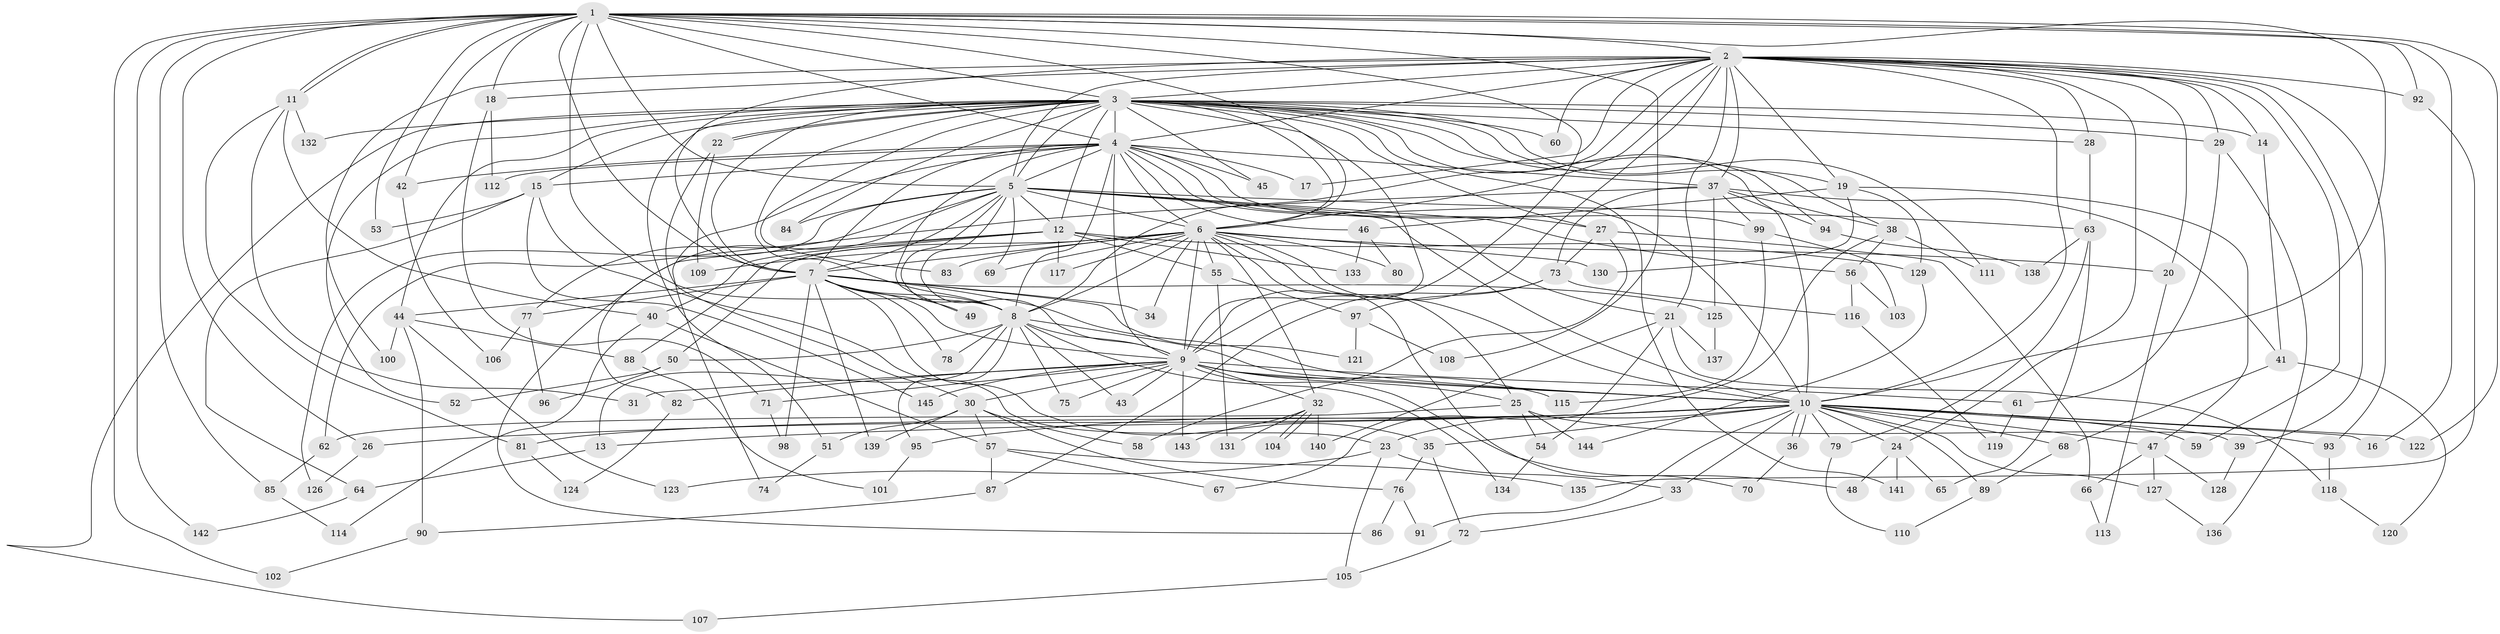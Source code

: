 // Generated by graph-tools (version 1.1) at 2025/01/03/09/25 03:01:26]
// undirected, 145 vertices, 315 edges
graph export_dot {
graph [start="1"]
  node [color=gray90,style=filled];
  1;
  2;
  3;
  4;
  5;
  6;
  7;
  8;
  9;
  10;
  11;
  12;
  13;
  14;
  15;
  16;
  17;
  18;
  19;
  20;
  21;
  22;
  23;
  24;
  25;
  26;
  27;
  28;
  29;
  30;
  31;
  32;
  33;
  34;
  35;
  36;
  37;
  38;
  39;
  40;
  41;
  42;
  43;
  44;
  45;
  46;
  47;
  48;
  49;
  50;
  51;
  52;
  53;
  54;
  55;
  56;
  57;
  58;
  59;
  60;
  61;
  62;
  63;
  64;
  65;
  66;
  67;
  68;
  69;
  70;
  71;
  72;
  73;
  74;
  75;
  76;
  77;
  78;
  79;
  80;
  81;
  82;
  83;
  84;
  85;
  86;
  87;
  88;
  89;
  90;
  91;
  92;
  93;
  94;
  95;
  96;
  97;
  98;
  99;
  100;
  101;
  102;
  103;
  104;
  105;
  106;
  107;
  108;
  109;
  110;
  111;
  112;
  113;
  114;
  115;
  116;
  117;
  118;
  119;
  120;
  121;
  122;
  123;
  124;
  125;
  126;
  127;
  128;
  129;
  130;
  131;
  132;
  133;
  134;
  135;
  136;
  137;
  138;
  139;
  140;
  141;
  142;
  143;
  144;
  145;
  1 -- 2;
  1 -- 3;
  1 -- 4;
  1 -- 5;
  1 -- 6;
  1 -- 7;
  1 -- 8;
  1 -- 9;
  1 -- 10;
  1 -- 11;
  1 -- 11;
  1 -- 16;
  1 -- 18;
  1 -- 26;
  1 -- 42;
  1 -- 53;
  1 -- 85;
  1 -- 92;
  1 -- 102;
  1 -- 108;
  1 -- 122;
  1 -- 142;
  2 -- 3;
  2 -- 4;
  2 -- 5;
  2 -- 6;
  2 -- 7;
  2 -- 8;
  2 -- 9;
  2 -- 10;
  2 -- 14;
  2 -- 17;
  2 -- 18;
  2 -- 19;
  2 -- 20;
  2 -- 21;
  2 -- 24;
  2 -- 28;
  2 -- 29;
  2 -- 37;
  2 -- 39;
  2 -- 59;
  2 -- 60;
  2 -- 92;
  2 -- 93;
  2 -- 100;
  3 -- 4;
  3 -- 5;
  3 -- 6;
  3 -- 7;
  3 -- 8;
  3 -- 9;
  3 -- 10;
  3 -- 12;
  3 -- 14;
  3 -- 15;
  3 -- 19;
  3 -- 22;
  3 -- 22;
  3 -- 27;
  3 -- 28;
  3 -- 29;
  3 -- 38;
  3 -- 44;
  3 -- 45;
  3 -- 51;
  3 -- 52;
  3 -- 60;
  3 -- 83;
  3 -- 84;
  3 -- 94;
  3 -- 107;
  3 -- 111;
  3 -- 132;
  3 -- 141;
  4 -- 5;
  4 -- 6;
  4 -- 7;
  4 -- 8;
  4 -- 9;
  4 -- 10;
  4 -- 15;
  4 -- 17;
  4 -- 27;
  4 -- 37;
  4 -- 42;
  4 -- 45;
  4 -- 46;
  4 -- 49;
  4 -- 74;
  4 -- 99;
  4 -- 112;
  5 -- 6;
  5 -- 7;
  5 -- 8;
  5 -- 9;
  5 -- 10;
  5 -- 12;
  5 -- 21;
  5 -- 56;
  5 -- 63;
  5 -- 69;
  5 -- 77;
  5 -- 82;
  5 -- 84;
  5 -- 126;
  6 -- 7;
  6 -- 8;
  6 -- 9;
  6 -- 10;
  6 -- 20;
  6 -- 25;
  6 -- 32;
  6 -- 34;
  6 -- 50;
  6 -- 55;
  6 -- 69;
  6 -- 70;
  6 -- 80;
  6 -- 83;
  6 -- 109;
  6 -- 117;
  6 -- 130;
  7 -- 8;
  7 -- 9;
  7 -- 10;
  7 -- 34;
  7 -- 35;
  7 -- 44;
  7 -- 49;
  7 -- 77;
  7 -- 78;
  7 -- 98;
  7 -- 121;
  7 -- 125;
  7 -- 139;
  8 -- 9;
  8 -- 10;
  8 -- 13;
  8 -- 43;
  8 -- 50;
  8 -- 75;
  8 -- 78;
  8 -- 95;
  8 -- 134;
  9 -- 10;
  9 -- 25;
  9 -- 30;
  9 -- 31;
  9 -- 32;
  9 -- 43;
  9 -- 48;
  9 -- 61;
  9 -- 71;
  9 -- 75;
  9 -- 82;
  9 -- 115;
  9 -- 143;
  9 -- 145;
  10 -- 13;
  10 -- 16;
  10 -- 23;
  10 -- 24;
  10 -- 26;
  10 -- 33;
  10 -- 35;
  10 -- 36;
  10 -- 36;
  10 -- 39;
  10 -- 47;
  10 -- 59;
  10 -- 68;
  10 -- 79;
  10 -- 81;
  10 -- 89;
  10 -- 91;
  10 -- 95;
  10 -- 122;
  10 -- 127;
  11 -- 31;
  11 -- 40;
  11 -- 81;
  11 -- 132;
  12 -- 40;
  12 -- 55;
  12 -- 86;
  12 -- 88;
  12 -- 117;
  12 -- 129;
  12 -- 133;
  13 -- 64;
  14 -- 41;
  15 -- 23;
  15 -- 53;
  15 -- 64;
  15 -- 145;
  18 -- 71;
  18 -- 112;
  19 -- 46;
  19 -- 47;
  19 -- 129;
  19 -- 130;
  20 -- 113;
  21 -- 54;
  21 -- 118;
  21 -- 137;
  21 -- 140;
  22 -- 30;
  22 -- 109;
  23 -- 33;
  23 -- 105;
  23 -- 123;
  24 -- 48;
  24 -- 65;
  24 -- 141;
  25 -- 54;
  25 -- 62;
  25 -- 93;
  25 -- 144;
  26 -- 126;
  27 -- 58;
  27 -- 66;
  27 -- 73;
  28 -- 63;
  29 -- 61;
  29 -- 136;
  30 -- 51;
  30 -- 57;
  30 -- 58;
  30 -- 76;
  30 -- 139;
  32 -- 104;
  32 -- 104;
  32 -- 131;
  32 -- 140;
  32 -- 143;
  33 -- 72;
  35 -- 72;
  35 -- 76;
  36 -- 70;
  37 -- 38;
  37 -- 41;
  37 -- 62;
  37 -- 73;
  37 -- 94;
  37 -- 99;
  37 -- 125;
  38 -- 56;
  38 -- 67;
  38 -- 111;
  39 -- 128;
  40 -- 57;
  40 -- 114;
  41 -- 68;
  41 -- 120;
  42 -- 106;
  44 -- 88;
  44 -- 90;
  44 -- 100;
  44 -- 123;
  46 -- 80;
  46 -- 133;
  47 -- 66;
  47 -- 127;
  47 -- 128;
  50 -- 52;
  50 -- 96;
  51 -- 74;
  54 -- 134;
  55 -- 97;
  55 -- 131;
  56 -- 103;
  56 -- 116;
  57 -- 67;
  57 -- 87;
  57 -- 135;
  61 -- 119;
  62 -- 85;
  63 -- 65;
  63 -- 79;
  63 -- 138;
  64 -- 142;
  66 -- 113;
  68 -- 89;
  71 -- 98;
  72 -- 105;
  73 -- 87;
  73 -- 97;
  73 -- 116;
  76 -- 86;
  76 -- 91;
  77 -- 96;
  77 -- 106;
  79 -- 110;
  81 -- 124;
  82 -- 124;
  85 -- 114;
  87 -- 90;
  88 -- 101;
  89 -- 110;
  90 -- 102;
  92 -- 135;
  93 -- 118;
  94 -- 138;
  95 -- 101;
  97 -- 108;
  97 -- 121;
  99 -- 103;
  99 -- 115;
  105 -- 107;
  116 -- 119;
  118 -- 120;
  125 -- 137;
  127 -- 136;
  129 -- 144;
}
